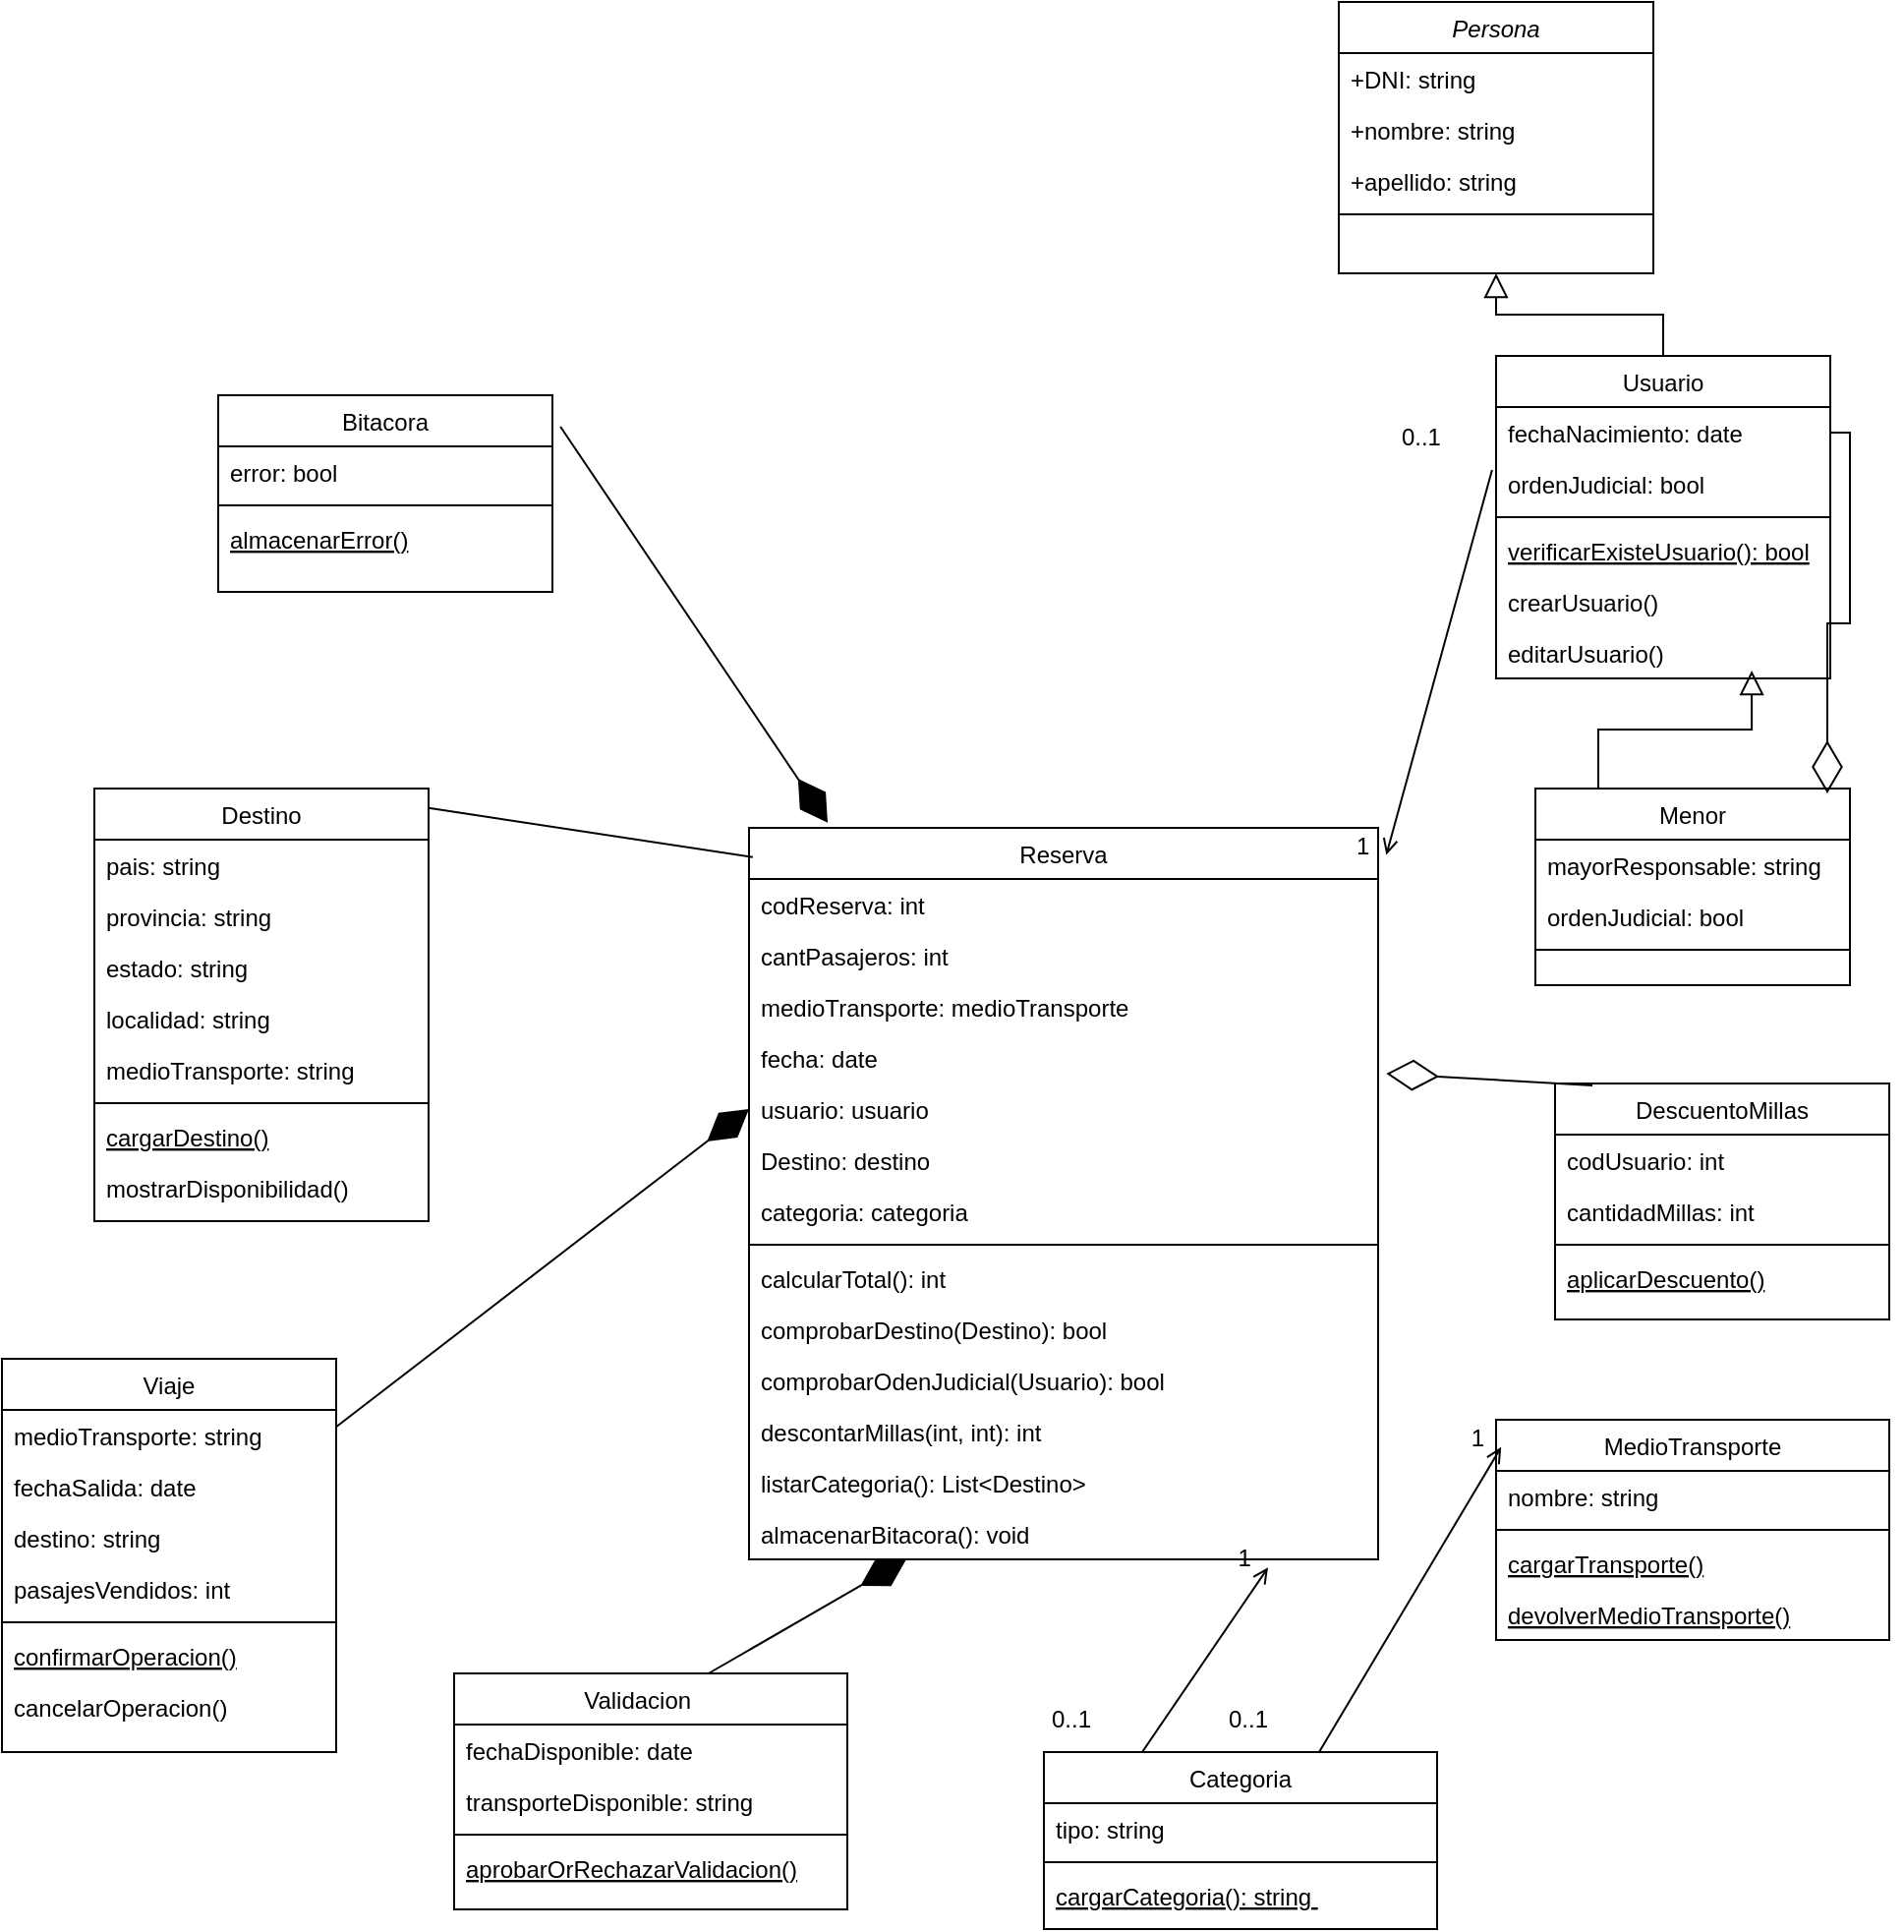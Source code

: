 <mxfile version="21.3.7" type="github">
  <diagram id="C5RBs43oDa-KdzZeNtuy" name="Page-1">
    <mxGraphModel dx="1947" dy="1691" grid="1" gridSize="10" guides="1" tooltips="1" connect="1" arrows="1" fold="1" page="1" pageScale="1" pageWidth="827" pageHeight="1169" math="0" shadow="0">
      <root>
        <mxCell id="WIyWlLk6GJQsqaUBKTNV-0" />
        <mxCell id="WIyWlLk6GJQsqaUBKTNV-1" parent="WIyWlLk6GJQsqaUBKTNV-0" />
        <mxCell id="zkfFHV4jXpPFQw0GAbJ--0" value="Persona" style="swimlane;fontStyle=2;align=center;verticalAlign=top;childLayout=stackLayout;horizontal=1;startSize=26;horizontalStack=0;resizeParent=1;resizeLast=0;collapsible=1;marginBottom=0;rounded=0;shadow=0;strokeWidth=1;" parent="WIyWlLk6GJQsqaUBKTNV-1" vertex="1">
          <mxGeometry x="220" y="-60" width="160" height="138" as="geometry">
            <mxRectangle x="230" y="140" width="160" height="26" as="alternateBounds" />
          </mxGeometry>
        </mxCell>
        <mxCell id="zkfFHV4jXpPFQw0GAbJ--1" value="+DNI: string" style="text;align=left;verticalAlign=top;spacingLeft=4;spacingRight=4;overflow=hidden;rotatable=0;points=[[0,0.5],[1,0.5]];portConstraint=eastwest;" parent="zkfFHV4jXpPFQw0GAbJ--0" vertex="1">
          <mxGeometry y="26" width="160" height="26" as="geometry" />
        </mxCell>
        <mxCell id="zkfFHV4jXpPFQw0GAbJ--2" value="+nombre: string" style="text;align=left;verticalAlign=top;spacingLeft=4;spacingRight=4;overflow=hidden;rotatable=0;points=[[0,0.5],[1,0.5]];portConstraint=eastwest;rounded=0;shadow=0;html=0;" parent="zkfFHV4jXpPFQw0GAbJ--0" vertex="1">
          <mxGeometry y="52" width="160" height="26" as="geometry" />
        </mxCell>
        <mxCell id="zkfFHV4jXpPFQw0GAbJ--3" value="+apellido: string" style="text;align=left;verticalAlign=top;spacingLeft=4;spacingRight=4;overflow=hidden;rotatable=0;points=[[0,0.5],[1,0.5]];portConstraint=eastwest;rounded=0;shadow=0;html=0;" parent="zkfFHV4jXpPFQw0GAbJ--0" vertex="1">
          <mxGeometry y="78" width="160" height="26" as="geometry" />
        </mxCell>
        <mxCell id="zkfFHV4jXpPFQw0GAbJ--4" value="" style="line;html=1;strokeWidth=1;align=left;verticalAlign=middle;spacingTop=-1;spacingLeft=3;spacingRight=3;rotatable=0;labelPosition=right;points=[];portConstraint=eastwest;" parent="zkfFHV4jXpPFQw0GAbJ--0" vertex="1">
          <mxGeometry y="104" width="160" height="8" as="geometry" />
        </mxCell>
        <mxCell id="zkfFHV4jXpPFQw0GAbJ--6" value="Usuario" style="swimlane;fontStyle=0;align=center;verticalAlign=top;childLayout=stackLayout;horizontal=1;startSize=26;horizontalStack=0;resizeParent=1;resizeLast=0;collapsible=1;marginBottom=0;rounded=0;shadow=0;strokeWidth=1;" parent="WIyWlLk6GJQsqaUBKTNV-1" vertex="1">
          <mxGeometry x="300" y="120" width="170" height="164" as="geometry">
            <mxRectangle x="130" y="380" width="160" height="26" as="alternateBounds" />
          </mxGeometry>
        </mxCell>
        <mxCell id="zkfFHV4jXpPFQw0GAbJ--7" value="fechaNacimiento: date" style="text;align=left;verticalAlign=top;spacingLeft=4;spacingRight=4;overflow=hidden;rotatable=0;points=[[0,0.5],[1,0.5]];portConstraint=eastwest;" parent="zkfFHV4jXpPFQw0GAbJ--6" vertex="1">
          <mxGeometry y="26" width="170" height="26" as="geometry" />
        </mxCell>
        <mxCell id="zkfFHV4jXpPFQw0GAbJ--8" value="ordenJudicial: bool" style="text;align=left;verticalAlign=top;spacingLeft=4;spacingRight=4;overflow=hidden;rotatable=0;points=[[0,0.5],[1,0.5]];portConstraint=eastwest;rounded=0;shadow=0;html=0;" parent="zkfFHV4jXpPFQw0GAbJ--6" vertex="1">
          <mxGeometry y="52" width="170" height="26" as="geometry" />
        </mxCell>
        <mxCell id="zkfFHV4jXpPFQw0GAbJ--9" value="" style="line;html=1;strokeWidth=1;align=left;verticalAlign=middle;spacingTop=-1;spacingLeft=3;spacingRight=3;rotatable=0;labelPosition=right;points=[];portConstraint=eastwest;" parent="zkfFHV4jXpPFQw0GAbJ--6" vertex="1">
          <mxGeometry y="78" width="170" height="8" as="geometry" />
        </mxCell>
        <mxCell id="zkfFHV4jXpPFQw0GAbJ--10" value="verificarExisteUsuario(): bool" style="text;align=left;verticalAlign=top;spacingLeft=4;spacingRight=4;overflow=hidden;rotatable=0;points=[[0,0.5],[1,0.5]];portConstraint=eastwest;fontStyle=4" parent="zkfFHV4jXpPFQw0GAbJ--6" vertex="1">
          <mxGeometry y="86" width="170" height="26" as="geometry" />
        </mxCell>
        <mxCell id="zkfFHV4jXpPFQw0GAbJ--11" value="crearUsuario()" style="text;align=left;verticalAlign=top;spacingLeft=4;spacingRight=4;overflow=hidden;rotatable=0;points=[[0,0.5],[1,0.5]];portConstraint=eastwest;" parent="zkfFHV4jXpPFQw0GAbJ--6" vertex="1">
          <mxGeometry y="112" width="170" height="26" as="geometry" />
        </mxCell>
        <mxCell id="2TaZKxI9qG6pk0LQ2D2A-0" value="editarUsuario()" style="text;align=left;verticalAlign=top;spacingLeft=4;spacingRight=4;overflow=hidden;rotatable=0;points=[[0,0.5],[1,0.5]];portConstraint=eastwest;" parent="zkfFHV4jXpPFQw0GAbJ--6" vertex="1">
          <mxGeometry y="138" width="170" height="26" as="geometry" />
        </mxCell>
        <mxCell id="zkfFHV4jXpPFQw0GAbJ--12" value="" style="endArrow=block;endSize=10;endFill=0;shadow=0;strokeWidth=1;rounded=0;edgeStyle=elbowEdgeStyle;elbow=vertical;" parent="WIyWlLk6GJQsqaUBKTNV-1" source="zkfFHV4jXpPFQw0GAbJ--6" target="zkfFHV4jXpPFQw0GAbJ--0" edge="1">
          <mxGeometry width="160" relative="1" as="geometry">
            <mxPoint x="200" y="203" as="sourcePoint" />
            <mxPoint x="200" y="203" as="targetPoint" />
          </mxGeometry>
        </mxCell>
        <mxCell id="zkfFHV4jXpPFQw0GAbJ--13" value="Menor" style="swimlane;fontStyle=0;align=center;verticalAlign=top;childLayout=stackLayout;horizontal=1;startSize=26;horizontalStack=0;resizeParent=1;resizeLast=0;collapsible=1;marginBottom=0;rounded=0;shadow=0;strokeWidth=1;" parent="WIyWlLk6GJQsqaUBKTNV-1" vertex="1">
          <mxGeometry x="320" y="340" width="160" height="100" as="geometry">
            <mxRectangle x="340" y="380" width="170" height="26" as="alternateBounds" />
          </mxGeometry>
        </mxCell>
        <mxCell id="zkfFHV4jXpPFQw0GAbJ--14" value="mayorResponsable: string" style="text;align=left;verticalAlign=top;spacingLeft=4;spacingRight=4;overflow=hidden;rotatable=0;points=[[0,0.5],[1,0.5]];portConstraint=eastwest;" parent="zkfFHV4jXpPFQw0GAbJ--13" vertex="1">
          <mxGeometry y="26" width="160" height="26" as="geometry" />
        </mxCell>
        <mxCell id="2TaZKxI9qG6pk0LQ2D2A-1" value="ordenJudicial: bool" style="text;align=left;verticalAlign=top;spacingLeft=4;spacingRight=4;overflow=hidden;rotatable=0;points=[[0,0.5],[1,0.5]];portConstraint=eastwest;" parent="zkfFHV4jXpPFQw0GAbJ--13" vertex="1">
          <mxGeometry y="52" width="160" height="26" as="geometry" />
        </mxCell>
        <mxCell id="zkfFHV4jXpPFQw0GAbJ--15" value="" style="line;html=1;strokeWidth=1;align=left;verticalAlign=middle;spacingTop=-1;spacingLeft=3;spacingRight=3;rotatable=0;labelPosition=right;points=[];portConstraint=eastwest;" parent="zkfFHV4jXpPFQw0GAbJ--13" vertex="1">
          <mxGeometry y="78" width="160" height="8" as="geometry" />
        </mxCell>
        <mxCell id="zkfFHV4jXpPFQw0GAbJ--17" value="Reserva" style="swimlane;fontStyle=0;align=center;verticalAlign=top;childLayout=stackLayout;horizontal=1;startSize=26;horizontalStack=0;resizeParent=1;resizeLast=0;collapsible=1;marginBottom=0;rounded=0;shadow=0;strokeWidth=1;" parent="WIyWlLk6GJQsqaUBKTNV-1" vertex="1">
          <mxGeometry x="-80" y="360" width="320" height="372" as="geometry">
            <mxRectangle x="550" y="140" width="160" height="26" as="alternateBounds" />
          </mxGeometry>
        </mxCell>
        <mxCell id="zkfFHV4jXpPFQw0GAbJ--18" value="codReserva: int" style="text;align=left;verticalAlign=top;spacingLeft=4;spacingRight=4;overflow=hidden;rotatable=0;points=[[0,0.5],[1,0.5]];portConstraint=eastwest;" parent="zkfFHV4jXpPFQw0GAbJ--17" vertex="1">
          <mxGeometry y="26" width="320" height="26" as="geometry" />
        </mxCell>
        <mxCell id="FnpyqUlaX594mCLfuXLa-0" value="cantPasajeros: int" style="text;align=left;verticalAlign=top;spacingLeft=4;spacingRight=4;overflow=hidden;rotatable=0;points=[[0,0.5],[1,0.5]];portConstraint=eastwest;" vertex="1" parent="zkfFHV4jXpPFQw0GAbJ--17">
          <mxGeometry y="52" width="320" height="26" as="geometry" />
        </mxCell>
        <mxCell id="FnpyqUlaX594mCLfuXLa-1" value="medioTransporte: medioTransporte" style="text;align=left;verticalAlign=top;spacingLeft=4;spacingRight=4;overflow=hidden;rotatable=0;points=[[0,0.5],[1,0.5]];portConstraint=eastwest;" vertex="1" parent="zkfFHV4jXpPFQw0GAbJ--17">
          <mxGeometry y="78" width="320" height="26" as="geometry" />
        </mxCell>
        <mxCell id="zkfFHV4jXpPFQw0GAbJ--19" value="fecha: date" style="text;align=left;verticalAlign=top;spacingLeft=4;spacingRight=4;overflow=hidden;rotatable=0;points=[[0,0.5],[1,0.5]];portConstraint=eastwest;rounded=0;shadow=0;html=0;" parent="zkfFHV4jXpPFQw0GAbJ--17" vertex="1">
          <mxGeometry y="104" width="320" height="26" as="geometry" />
        </mxCell>
        <mxCell id="zkfFHV4jXpPFQw0GAbJ--20" value="usuario: usuario" style="text;align=left;verticalAlign=top;spacingLeft=4;spacingRight=4;overflow=hidden;rotatable=0;points=[[0,0.5],[1,0.5]];portConstraint=eastwest;rounded=0;shadow=0;html=0;" parent="zkfFHV4jXpPFQw0GAbJ--17" vertex="1">
          <mxGeometry y="130" width="320" height="26" as="geometry" />
        </mxCell>
        <mxCell id="2TaZKxI9qG6pk0LQ2D2A-20" value="Destino: destino" style="text;align=left;verticalAlign=top;spacingLeft=4;spacingRight=4;overflow=hidden;rotatable=0;points=[[0,0.5],[1,0.5]];portConstraint=eastwest;rounded=0;shadow=0;html=0;" parent="zkfFHV4jXpPFQw0GAbJ--17" vertex="1">
          <mxGeometry y="156" width="320" height="26" as="geometry" />
        </mxCell>
        <mxCell id="2TaZKxI9qG6pk0LQ2D2A-21" value="categoria: categoria" style="text;align=left;verticalAlign=top;spacingLeft=4;spacingRight=4;overflow=hidden;rotatable=0;points=[[0,0.5],[1,0.5]];portConstraint=eastwest;rounded=0;shadow=0;html=0;" parent="zkfFHV4jXpPFQw0GAbJ--17" vertex="1">
          <mxGeometry y="182" width="320" height="26" as="geometry" />
        </mxCell>
        <mxCell id="zkfFHV4jXpPFQw0GAbJ--23" value="" style="line;html=1;strokeWidth=1;align=left;verticalAlign=middle;spacingTop=-1;spacingLeft=3;spacingRight=3;rotatable=0;labelPosition=right;points=[];portConstraint=eastwest;" parent="zkfFHV4jXpPFQw0GAbJ--17" vertex="1">
          <mxGeometry y="208" width="320" height="8" as="geometry" />
        </mxCell>
        <mxCell id="FnpyqUlaX594mCLfuXLa-4" value="calcularTotal(): int" style="text;align=left;verticalAlign=top;spacingLeft=4;spacingRight=4;overflow=hidden;rotatable=0;points=[[0,0.5],[1,0.5]];portConstraint=eastwest;" vertex="1" parent="zkfFHV4jXpPFQw0GAbJ--17">
          <mxGeometry y="216" width="320" height="26" as="geometry" />
        </mxCell>
        <mxCell id="FnpyqUlaX594mCLfuXLa-6" value="comprobarDestino(Destino): bool" style="text;align=left;verticalAlign=top;spacingLeft=4;spacingRight=4;overflow=hidden;rotatable=0;points=[[0,0.5],[1,0.5]];portConstraint=eastwest;" vertex="1" parent="zkfFHV4jXpPFQw0GAbJ--17">
          <mxGeometry y="242" width="320" height="26" as="geometry" />
        </mxCell>
        <mxCell id="FnpyqUlaX594mCLfuXLa-7" value="comprobarOdenJudicial(Usuario): bool" style="text;align=left;verticalAlign=top;spacingLeft=4;spacingRight=4;overflow=hidden;rotatable=0;points=[[0,0.5],[1,0.5]];portConstraint=eastwest;" vertex="1" parent="zkfFHV4jXpPFQw0GAbJ--17">
          <mxGeometry y="268" width="320" height="26" as="geometry" />
        </mxCell>
        <mxCell id="FnpyqUlaX594mCLfuXLa-8" value="descontarMillas(int, int): int" style="text;align=left;verticalAlign=top;spacingLeft=4;spacingRight=4;overflow=hidden;rotatable=0;points=[[0,0.5],[1,0.5]];portConstraint=eastwest;" vertex="1" parent="zkfFHV4jXpPFQw0GAbJ--17">
          <mxGeometry y="294" width="320" height="26" as="geometry" />
        </mxCell>
        <mxCell id="FnpyqUlaX594mCLfuXLa-5" value="listarCategoria(): List&lt;Destino&gt;" style="text;align=left;verticalAlign=top;spacingLeft=4;spacingRight=4;overflow=hidden;rotatable=0;points=[[0,0.5],[1,0.5]];portConstraint=eastwest;" vertex="1" parent="zkfFHV4jXpPFQw0GAbJ--17">
          <mxGeometry y="320" width="320" height="26" as="geometry" />
        </mxCell>
        <mxCell id="zkfFHV4jXpPFQw0GAbJ--24" value="almacenarBitacora(): void" style="text;align=left;verticalAlign=top;spacingLeft=4;spacingRight=4;overflow=hidden;rotatable=0;points=[[0,0.5],[1,0.5]];portConstraint=eastwest;" parent="zkfFHV4jXpPFQw0GAbJ--17" vertex="1">
          <mxGeometry y="346" width="320" height="26" as="geometry" />
        </mxCell>
        <mxCell id="2TaZKxI9qG6pk0LQ2D2A-10" value="" style="endArrow=block;endSize=10;endFill=0;shadow=0;strokeWidth=1;rounded=0;edgeStyle=elbowEdgeStyle;elbow=vertical;exitX=0.2;exitY=0;exitDx=0;exitDy=0;exitPerimeter=0;entryX=0.765;entryY=0.846;entryDx=0;entryDy=0;entryPerimeter=0;" parent="WIyWlLk6GJQsqaUBKTNV-1" source="zkfFHV4jXpPFQw0GAbJ--13" target="2TaZKxI9qG6pk0LQ2D2A-0" edge="1">
          <mxGeometry width="160" relative="1" as="geometry">
            <mxPoint x="150" y="630" as="sourcePoint" />
            <mxPoint x="245" y="524" as="targetPoint" />
          </mxGeometry>
        </mxCell>
        <mxCell id="2TaZKxI9qG6pk0LQ2D2A-14" value="" style="endArrow=open;shadow=0;strokeWidth=1;rounded=0;endFill=1;elbow=vertical;exitX=-0.012;exitY=0.231;exitDx=0;exitDy=0;exitPerimeter=0;entryX=1.013;entryY=0.037;entryDx=0;entryDy=0;entryPerimeter=0;" parent="WIyWlLk6GJQsqaUBKTNV-1" source="zkfFHV4jXpPFQw0GAbJ--8" target="zkfFHV4jXpPFQw0GAbJ--17" edge="1">
          <mxGeometry x="0.5" y="41" relative="1" as="geometry">
            <mxPoint x="320" y="370" as="sourcePoint" />
            <mxPoint x="660" y="412" as="targetPoint" />
            <mxPoint x="-40" y="32" as="offset" />
          </mxGeometry>
        </mxCell>
        <mxCell id="2TaZKxI9qG6pk0LQ2D2A-15" value="0..1" style="resizable=0;align=left;verticalAlign=bottom;labelBackgroundColor=none;fontSize=12;" parent="2TaZKxI9qG6pk0LQ2D2A-14" connectable="0" vertex="1">
          <mxGeometry x="-1" relative="1" as="geometry">
            <mxPoint x="-48" y="-8" as="offset" />
          </mxGeometry>
        </mxCell>
        <mxCell id="2TaZKxI9qG6pk0LQ2D2A-16" value="1" style="resizable=0;align=right;verticalAlign=bottom;labelBackgroundColor=none;fontSize=12;" parent="2TaZKxI9qG6pk0LQ2D2A-14" connectable="0" vertex="1">
          <mxGeometry x="1" relative="1" as="geometry">
            <mxPoint x="-7" y="4" as="offset" />
          </mxGeometry>
        </mxCell>
        <mxCell id="2TaZKxI9qG6pk0LQ2D2A-22" value="" style="endArrow=diamondThin;endFill=1;endSize=24;html=1;rounded=0;entryX=0.125;entryY=-0.007;entryDx=0;entryDy=0;entryPerimeter=0;exitX=1.024;exitY=0.16;exitDx=0;exitDy=0;exitPerimeter=0;" parent="WIyWlLk6GJQsqaUBKTNV-1" source="2TaZKxI9qG6pk0LQ2D2A-23" target="zkfFHV4jXpPFQw0GAbJ--17" edge="1">
          <mxGeometry width="160" relative="1" as="geometry">
            <mxPoint x="-340" y="200" as="sourcePoint" />
            <mxPoint x="-220" y="369" as="targetPoint" />
          </mxGeometry>
        </mxCell>
        <mxCell id="2TaZKxI9qG6pk0LQ2D2A-23" value="Bitacora" style="swimlane;fontStyle=0;align=center;verticalAlign=top;childLayout=stackLayout;horizontal=1;startSize=26;horizontalStack=0;resizeParent=1;resizeLast=0;collapsible=1;marginBottom=0;rounded=0;shadow=0;strokeWidth=1;" parent="WIyWlLk6GJQsqaUBKTNV-1" vertex="1">
          <mxGeometry x="-350" y="140" width="170" height="100" as="geometry">
            <mxRectangle x="130" y="380" width="160" height="26" as="alternateBounds" />
          </mxGeometry>
        </mxCell>
        <mxCell id="2TaZKxI9qG6pk0LQ2D2A-24" value="error: bool" style="text;align=left;verticalAlign=top;spacingLeft=4;spacingRight=4;overflow=hidden;rotatable=0;points=[[0,0.5],[1,0.5]];portConstraint=eastwest;" parent="2TaZKxI9qG6pk0LQ2D2A-23" vertex="1">
          <mxGeometry y="26" width="170" height="26" as="geometry" />
        </mxCell>
        <mxCell id="2TaZKxI9qG6pk0LQ2D2A-26" value="" style="line;html=1;strokeWidth=1;align=left;verticalAlign=middle;spacingTop=-1;spacingLeft=3;spacingRight=3;rotatable=0;labelPosition=right;points=[];portConstraint=eastwest;" parent="2TaZKxI9qG6pk0LQ2D2A-23" vertex="1">
          <mxGeometry y="52" width="170" height="8" as="geometry" />
        </mxCell>
        <mxCell id="2TaZKxI9qG6pk0LQ2D2A-27" value="almacenarError()" style="text;align=left;verticalAlign=top;spacingLeft=4;spacingRight=4;overflow=hidden;rotatable=0;points=[[0,0.5],[1,0.5]];portConstraint=eastwest;fontStyle=4" parent="2TaZKxI9qG6pk0LQ2D2A-23" vertex="1">
          <mxGeometry y="60" width="170" height="26" as="geometry" />
        </mxCell>
        <mxCell id="2TaZKxI9qG6pk0LQ2D2A-31" value="Destino" style="swimlane;fontStyle=0;align=center;verticalAlign=top;childLayout=stackLayout;horizontal=1;startSize=26;horizontalStack=0;resizeParent=1;resizeLast=0;collapsible=1;marginBottom=0;rounded=0;shadow=0;strokeWidth=1;" parent="WIyWlLk6GJQsqaUBKTNV-1" vertex="1">
          <mxGeometry x="-413" y="340" width="170" height="220" as="geometry">
            <mxRectangle x="130" y="380" width="160" height="26" as="alternateBounds" />
          </mxGeometry>
        </mxCell>
        <mxCell id="2TaZKxI9qG6pk0LQ2D2A-32" value="pais: string" style="text;align=left;verticalAlign=top;spacingLeft=4;spacingRight=4;overflow=hidden;rotatable=0;points=[[0,0.5],[1,0.5]];portConstraint=eastwest;" parent="2TaZKxI9qG6pk0LQ2D2A-31" vertex="1">
          <mxGeometry y="26" width="170" height="26" as="geometry" />
        </mxCell>
        <mxCell id="2TaZKxI9qG6pk0LQ2D2A-33" value="provincia: string" style="text;align=left;verticalAlign=top;spacingLeft=4;spacingRight=4;overflow=hidden;rotatable=0;points=[[0,0.5],[1,0.5]];portConstraint=eastwest;rounded=0;shadow=0;html=0;" parent="2TaZKxI9qG6pk0LQ2D2A-31" vertex="1">
          <mxGeometry y="52" width="170" height="26" as="geometry" />
        </mxCell>
        <mxCell id="2TaZKxI9qG6pk0LQ2D2A-38" value="estado: string" style="text;align=left;verticalAlign=top;spacingLeft=4;spacingRight=4;overflow=hidden;rotatable=0;points=[[0,0.5],[1,0.5]];portConstraint=eastwest;rounded=0;shadow=0;html=0;" parent="2TaZKxI9qG6pk0LQ2D2A-31" vertex="1">
          <mxGeometry y="78" width="170" height="26" as="geometry" />
        </mxCell>
        <mxCell id="2TaZKxI9qG6pk0LQ2D2A-39" value="localidad: string" style="text;align=left;verticalAlign=top;spacingLeft=4;spacingRight=4;overflow=hidden;rotatable=0;points=[[0,0.5],[1,0.5]];portConstraint=eastwest;rounded=0;shadow=0;html=0;" parent="2TaZKxI9qG6pk0LQ2D2A-31" vertex="1">
          <mxGeometry y="104" width="170" height="26" as="geometry" />
        </mxCell>
        <mxCell id="2TaZKxI9qG6pk0LQ2D2A-40" value="medioTransporte: string" style="text;align=left;verticalAlign=top;spacingLeft=4;spacingRight=4;overflow=hidden;rotatable=0;points=[[0,0.5],[1,0.5]];portConstraint=eastwest;rounded=0;shadow=0;html=0;" parent="2TaZKxI9qG6pk0LQ2D2A-31" vertex="1">
          <mxGeometry y="130" width="170" height="26" as="geometry" />
        </mxCell>
        <mxCell id="2TaZKxI9qG6pk0LQ2D2A-34" value="" style="line;html=1;strokeWidth=1;align=left;verticalAlign=middle;spacingTop=-1;spacingLeft=3;spacingRight=3;rotatable=0;labelPosition=right;points=[];portConstraint=eastwest;" parent="2TaZKxI9qG6pk0LQ2D2A-31" vertex="1">
          <mxGeometry y="156" width="170" height="8" as="geometry" />
        </mxCell>
        <mxCell id="2TaZKxI9qG6pk0LQ2D2A-35" value="cargarDestino()" style="text;align=left;verticalAlign=top;spacingLeft=4;spacingRight=4;overflow=hidden;rotatable=0;points=[[0,0.5],[1,0.5]];portConstraint=eastwest;fontStyle=4" parent="2TaZKxI9qG6pk0LQ2D2A-31" vertex="1">
          <mxGeometry y="164" width="170" height="26" as="geometry" />
        </mxCell>
        <mxCell id="2TaZKxI9qG6pk0LQ2D2A-36" value="mostrarDisponibilidad()" style="text;align=left;verticalAlign=top;spacingLeft=4;spacingRight=4;overflow=hidden;rotatable=0;points=[[0,0.5],[1,0.5]];portConstraint=eastwest;" parent="2TaZKxI9qG6pk0LQ2D2A-31" vertex="1">
          <mxGeometry y="190" width="170" height="26" as="geometry" />
        </mxCell>
        <mxCell id="2TaZKxI9qG6pk0LQ2D2A-42" value="" style="endArrow=none;html=1;rounded=0;exitX=1;exitY=0.045;exitDx=0;exitDy=0;exitPerimeter=0;entryX=0.006;entryY=0.04;entryDx=0;entryDy=0;entryPerimeter=0;" parent="WIyWlLk6GJQsqaUBKTNV-1" source="2TaZKxI9qG6pk0LQ2D2A-31" target="zkfFHV4jXpPFQw0GAbJ--17" edge="1">
          <mxGeometry width="50" height="50" relative="1" as="geometry">
            <mxPoint x="-380" y="320" as="sourcePoint" />
            <mxPoint x="-160" y="380" as="targetPoint" />
          </mxGeometry>
        </mxCell>
        <mxCell id="2TaZKxI9qG6pk0LQ2D2A-47" value="" style="endArrow=diamondThin;endFill=1;endSize=24;html=1;rounded=0;entryX=0;entryY=0.5;entryDx=0;entryDy=0;" parent="WIyWlLk6GJQsqaUBKTNV-1" source="2TaZKxI9qG6pk0LQ2D2A-58" target="zkfFHV4jXpPFQw0GAbJ--20" edge="1">
          <mxGeometry width="160" relative="1" as="geometry">
            <mxPoint x="-280" y="680" as="sourcePoint" />
            <mxPoint x="-250" y="540" as="targetPoint" />
          </mxGeometry>
        </mxCell>
        <mxCell id="2TaZKxI9qG6pk0LQ2D2A-58" value="Viaje" style="swimlane;fontStyle=0;align=center;verticalAlign=top;childLayout=stackLayout;horizontal=1;startSize=26;horizontalStack=0;resizeParent=1;resizeLast=0;collapsible=1;marginBottom=0;rounded=0;shadow=0;strokeWidth=1;" parent="WIyWlLk6GJQsqaUBKTNV-1" vertex="1">
          <mxGeometry x="-460" y="630" width="170" height="200" as="geometry">
            <mxRectangle x="130" y="380" width="160" height="26" as="alternateBounds" />
          </mxGeometry>
        </mxCell>
        <mxCell id="2TaZKxI9qG6pk0LQ2D2A-59" value="medioTransporte: string" style="text;align=left;verticalAlign=top;spacingLeft=4;spacingRight=4;overflow=hidden;rotatable=0;points=[[0,0.5],[1,0.5]];portConstraint=eastwest;" parent="2TaZKxI9qG6pk0LQ2D2A-58" vertex="1">
          <mxGeometry y="26" width="170" height="26" as="geometry" />
        </mxCell>
        <mxCell id="2TaZKxI9qG6pk0LQ2D2A-60" value="fechaSalida: date" style="text;align=left;verticalAlign=top;spacingLeft=4;spacingRight=4;overflow=hidden;rotatable=0;points=[[0,0.5],[1,0.5]];portConstraint=eastwest;rounded=0;shadow=0;html=0;" parent="2TaZKxI9qG6pk0LQ2D2A-58" vertex="1">
          <mxGeometry y="52" width="170" height="26" as="geometry" />
        </mxCell>
        <mxCell id="2TaZKxI9qG6pk0LQ2D2A-61" value="destino: string" style="text;align=left;verticalAlign=top;spacingLeft=4;spacingRight=4;overflow=hidden;rotatable=0;points=[[0,0.5],[1,0.5]];portConstraint=eastwest;rounded=0;shadow=0;html=0;" parent="2TaZKxI9qG6pk0LQ2D2A-58" vertex="1">
          <mxGeometry y="78" width="170" height="26" as="geometry" />
        </mxCell>
        <mxCell id="2TaZKxI9qG6pk0LQ2D2A-62" value="pasajesVendidos: int" style="text;align=left;verticalAlign=top;spacingLeft=4;spacingRight=4;overflow=hidden;rotatable=0;points=[[0,0.5],[1,0.5]];portConstraint=eastwest;rounded=0;shadow=0;html=0;" parent="2TaZKxI9qG6pk0LQ2D2A-58" vertex="1">
          <mxGeometry y="104" width="170" height="26" as="geometry" />
        </mxCell>
        <mxCell id="2TaZKxI9qG6pk0LQ2D2A-64" value="" style="line;html=1;strokeWidth=1;align=left;verticalAlign=middle;spacingTop=-1;spacingLeft=3;spacingRight=3;rotatable=0;labelPosition=right;points=[];portConstraint=eastwest;" parent="2TaZKxI9qG6pk0LQ2D2A-58" vertex="1">
          <mxGeometry y="130" width="170" height="8" as="geometry" />
        </mxCell>
        <mxCell id="2TaZKxI9qG6pk0LQ2D2A-65" value="confirmarOperacion()" style="text;align=left;verticalAlign=top;spacingLeft=4;spacingRight=4;overflow=hidden;rotatable=0;points=[[0,0.5],[1,0.5]];portConstraint=eastwest;fontStyle=4" parent="2TaZKxI9qG6pk0LQ2D2A-58" vertex="1">
          <mxGeometry y="138" width="170" height="26" as="geometry" />
        </mxCell>
        <mxCell id="2TaZKxI9qG6pk0LQ2D2A-66" value="cancelarOperacion()" style="text;align=left;verticalAlign=top;spacingLeft=4;spacingRight=4;overflow=hidden;rotatable=0;points=[[0,0.5],[1,0.5]];portConstraint=eastwest;" parent="2TaZKxI9qG6pk0LQ2D2A-58" vertex="1">
          <mxGeometry y="164" width="170" height="26" as="geometry" />
        </mxCell>
        <mxCell id="2TaZKxI9qG6pk0LQ2D2A-69" value="" style="endArrow=diamondThin;endFill=1;endSize=24;html=1;rounded=0;exitX=0.647;exitY=0;exitDx=0;exitDy=0;exitPerimeter=0;entryX=0.25;entryY=1;entryDx=0;entryDy=0;" parent="WIyWlLk6GJQsqaUBKTNV-1" source="2TaZKxI9qG6pk0LQ2D2A-78" edge="1" target="zkfFHV4jXpPFQw0GAbJ--17">
          <mxGeometry width="160" relative="1" as="geometry">
            <mxPoint x="-80" y="750" as="sourcePoint" />
            <mxPoint x="-50" y="620" as="targetPoint" />
          </mxGeometry>
        </mxCell>
        <mxCell id="2TaZKxI9qG6pk0LQ2D2A-70" value="DescuentoMillas" style="swimlane;fontStyle=0;align=center;verticalAlign=top;childLayout=stackLayout;horizontal=1;startSize=26;horizontalStack=0;resizeParent=1;resizeLast=0;collapsible=1;marginBottom=0;rounded=0;shadow=0;strokeWidth=1;" parent="WIyWlLk6GJQsqaUBKTNV-1" vertex="1">
          <mxGeometry x="330" y="490" width="170" height="120" as="geometry">
            <mxRectangle x="130" y="380" width="160" height="26" as="alternateBounds" />
          </mxGeometry>
        </mxCell>
        <mxCell id="2TaZKxI9qG6pk0LQ2D2A-71" value="codUsuario: int" style="text;align=left;verticalAlign=top;spacingLeft=4;spacingRight=4;overflow=hidden;rotatable=0;points=[[0,0.5],[1,0.5]];portConstraint=eastwest;" parent="2TaZKxI9qG6pk0LQ2D2A-70" vertex="1">
          <mxGeometry y="26" width="170" height="26" as="geometry" />
        </mxCell>
        <mxCell id="2TaZKxI9qG6pk0LQ2D2A-72" value="cantidadMillas: int" style="text;align=left;verticalAlign=top;spacingLeft=4;spacingRight=4;overflow=hidden;rotatable=0;points=[[0,0.5],[1,0.5]];portConstraint=eastwest;rounded=0;shadow=0;html=0;" parent="2TaZKxI9qG6pk0LQ2D2A-70" vertex="1">
          <mxGeometry y="52" width="170" height="26" as="geometry" />
        </mxCell>
        <mxCell id="2TaZKxI9qG6pk0LQ2D2A-75" value="" style="line;html=1;strokeWidth=1;align=left;verticalAlign=middle;spacingTop=-1;spacingLeft=3;spacingRight=3;rotatable=0;labelPosition=right;points=[];portConstraint=eastwest;" parent="2TaZKxI9qG6pk0LQ2D2A-70" vertex="1">
          <mxGeometry y="78" width="170" height="8" as="geometry" />
        </mxCell>
        <mxCell id="2TaZKxI9qG6pk0LQ2D2A-76" value="aplicarDescuento()" style="text;align=left;verticalAlign=top;spacingLeft=4;spacingRight=4;overflow=hidden;rotatable=0;points=[[0,0.5],[1,0.5]];portConstraint=eastwest;fontStyle=4" parent="2TaZKxI9qG6pk0LQ2D2A-70" vertex="1">
          <mxGeometry y="86" width="170" height="26" as="geometry" />
        </mxCell>
        <mxCell id="2TaZKxI9qG6pk0LQ2D2A-78" value="Validacion    " style="swimlane;fontStyle=0;align=center;verticalAlign=top;childLayout=stackLayout;horizontal=1;startSize=26;horizontalStack=0;resizeParent=1;resizeLast=0;collapsible=1;marginBottom=0;rounded=0;shadow=0;strokeWidth=1;" parent="WIyWlLk6GJQsqaUBKTNV-1" vertex="1">
          <mxGeometry x="-230" y="790" width="200" height="120" as="geometry">
            <mxRectangle x="130" y="380" width="160" height="26" as="alternateBounds" />
          </mxGeometry>
        </mxCell>
        <mxCell id="2TaZKxI9qG6pk0LQ2D2A-79" value="fechaDisponible: date" style="text;align=left;verticalAlign=top;spacingLeft=4;spacingRight=4;overflow=hidden;rotatable=0;points=[[0,0.5],[1,0.5]];portConstraint=eastwest;" parent="2TaZKxI9qG6pk0LQ2D2A-78" vertex="1">
          <mxGeometry y="26" width="200" height="26" as="geometry" />
        </mxCell>
        <mxCell id="2TaZKxI9qG6pk0LQ2D2A-80" value="transporteDisponible: string" style="text;align=left;verticalAlign=top;spacingLeft=4;spacingRight=4;overflow=hidden;rotatable=0;points=[[0,0.5],[1,0.5]];portConstraint=eastwest;rounded=0;shadow=0;html=0;" parent="2TaZKxI9qG6pk0LQ2D2A-78" vertex="1">
          <mxGeometry y="52" width="200" height="26" as="geometry" />
        </mxCell>
        <mxCell id="2TaZKxI9qG6pk0LQ2D2A-81" value="" style="line;html=1;strokeWidth=1;align=left;verticalAlign=middle;spacingTop=-1;spacingLeft=3;spacingRight=3;rotatable=0;labelPosition=right;points=[];portConstraint=eastwest;" parent="2TaZKxI9qG6pk0LQ2D2A-78" vertex="1">
          <mxGeometry y="78" width="200" height="8" as="geometry" />
        </mxCell>
        <mxCell id="2TaZKxI9qG6pk0LQ2D2A-82" value="aprobarOrRechazarValidacion()" style="text;align=left;verticalAlign=top;spacingLeft=4;spacingRight=4;overflow=hidden;rotatable=0;points=[[0,0.5],[1,0.5]];portConstraint=eastwest;fontStyle=4" parent="2TaZKxI9qG6pk0LQ2D2A-78" vertex="1">
          <mxGeometry y="86" width="200" height="26" as="geometry" />
        </mxCell>
        <mxCell id="2TaZKxI9qG6pk0LQ2D2A-83" value="" style="endArrow=diamondThin;endFill=0;endSize=24;html=1;rounded=0;entryX=1.013;entryY=0.808;entryDx=0;entryDy=0;entryPerimeter=0;exitX=0.112;exitY=0.008;exitDx=0;exitDy=0;exitPerimeter=0;" parent="WIyWlLk6GJQsqaUBKTNV-1" source="2TaZKxI9qG6pk0LQ2D2A-70" target="zkfFHV4jXpPFQw0GAbJ--19" edge="1">
          <mxGeometry width="160" relative="1" as="geometry">
            <mxPoint x="80" y="530" as="sourcePoint" />
            <mxPoint x="90" y="430" as="targetPoint" />
          </mxGeometry>
        </mxCell>
        <mxCell id="2TaZKxI9qG6pk0LQ2D2A-84" value="" style="endArrow=diamondThin;endFill=0;endSize=24;html=1;rounded=0;entryX=0.928;entryY=0.025;entryDx=0;entryDy=0;entryPerimeter=0;exitX=1;exitY=0.5;exitDx=0;exitDy=0;edgeStyle=orthogonalEdgeStyle;" parent="WIyWlLk6GJQsqaUBKTNV-1" source="zkfFHV4jXpPFQw0GAbJ--7" target="zkfFHV4jXpPFQw0GAbJ--13" edge="1">
          <mxGeometry width="160" relative="1" as="geometry">
            <mxPoint x="330" y="300" as="sourcePoint" />
            <mxPoint x="280" y="310" as="targetPoint" />
          </mxGeometry>
        </mxCell>
        <mxCell id="2TaZKxI9qG6pk0LQ2D2A-86" value="Categoria" style="swimlane;fontStyle=0;align=center;verticalAlign=top;childLayout=stackLayout;horizontal=1;startSize=26;horizontalStack=0;resizeParent=1;resizeLast=0;collapsible=1;marginBottom=0;rounded=0;shadow=0;strokeWidth=1;" parent="WIyWlLk6GJQsqaUBKTNV-1" vertex="1">
          <mxGeometry x="70" y="830" width="200" height="90" as="geometry">
            <mxRectangle x="130" y="380" width="160" height="26" as="alternateBounds" />
          </mxGeometry>
        </mxCell>
        <mxCell id="2TaZKxI9qG6pk0LQ2D2A-87" value="tipo: string" style="text;align=left;verticalAlign=top;spacingLeft=4;spacingRight=4;overflow=hidden;rotatable=0;points=[[0,0.5],[1,0.5]];portConstraint=eastwest;" parent="2TaZKxI9qG6pk0LQ2D2A-86" vertex="1">
          <mxGeometry y="26" width="200" height="26" as="geometry" />
        </mxCell>
        <mxCell id="2TaZKxI9qG6pk0LQ2D2A-89" value="" style="line;html=1;strokeWidth=1;align=left;verticalAlign=middle;spacingTop=-1;spacingLeft=3;spacingRight=3;rotatable=0;labelPosition=right;points=[];portConstraint=eastwest;" parent="2TaZKxI9qG6pk0LQ2D2A-86" vertex="1">
          <mxGeometry y="52" width="200" height="8" as="geometry" />
        </mxCell>
        <mxCell id="2TaZKxI9qG6pk0LQ2D2A-90" value="cargarCategoria(): string " style="text;align=left;verticalAlign=top;spacingLeft=4;spacingRight=4;overflow=hidden;rotatable=0;points=[[0,0.5],[1,0.5]];portConstraint=eastwest;fontStyle=4" parent="2TaZKxI9qG6pk0LQ2D2A-86" vertex="1">
          <mxGeometry y="60" width="200" height="26" as="geometry" />
        </mxCell>
        <mxCell id="2TaZKxI9qG6pk0LQ2D2A-92" value="" style="endArrow=open;shadow=0;strokeWidth=1;rounded=0;endFill=1;elbow=vertical;exitX=0.25;exitY=0;exitDx=0;exitDy=0;entryX=0.825;entryY=1.161;entryDx=0;entryDy=0;entryPerimeter=0;" parent="WIyWlLk6GJQsqaUBKTNV-1" source="2TaZKxI9qG6pk0LQ2D2A-86" target="zkfFHV4jXpPFQw0GAbJ--24" edge="1">
          <mxGeometry x="0.5" y="41" relative="1" as="geometry">
            <mxPoint x="86" y="707" as="sourcePoint" />
            <mxPoint x="-40" y="670" as="targetPoint" />
            <mxPoint x="-40" y="32" as="offset" />
          </mxGeometry>
        </mxCell>
        <mxCell id="2TaZKxI9qG6pk0LQ2D2A-93" value="0..1" style="resizable=0;align=left;verticalAlign=bottom;labelBackgroundColor=none;fontSize=12;" parent="2TaZKxI9qG6pk0LQ2D2A-92" connectable="0" vertex="1">
          <mxGeometry x="-1" relative="1" as="geometry">
            <mxPoint x="-48" y="-8" as="offset" />
          </mxGeometry>
        </mxCell>
        <mxCell id="2TaZKxI9qG6pk0LQ2D2A-94" value="1" style="resizable=0;align=right;verticalAlign=bottom;labelBackgroundColor=none;fontSize=12;" parent="2TaZKxI9qG6pk0LQ2D2A-92" connectable="0" vertex="1">
          <mxGeometry x="1" relative="1" as="geometry">
            <mxPoint x="-7" y="4" as="offset" />
          </mxGeometry>
        </mxCell>
        <mxCell id="2TaZKxI9qG6pk0LQ2D2A-95" value="MedioTransporte" style="swimlane;fontStyle=0;align=center;verticalAlign=top;childLayout=stackLayout;horizontal=1;startSize=26;horizontalStack=0;resizeParent=1;resizeLast=0;collapsible=1;marginBottom=0;rounded=0;shadow=0;strokeWidth=1;" parent="WIyWlLk6GJQsqaUBKTNV-1" vertex="1">
          <mxGeometry x="300" y="661" width="200" height="112" as="geometry">
            <mxRectangle x="130" y="380" width="160" height="26" as="alternateBounds" />
          </mxGeometry>
        </mxCell>
        <mxCell id="2TaZKxI9qG6pk0LQ2D2A-96" value="nombre: string" style="text;align=left;verticalAlign=top;spacingLeft=4;spacingRight=4;overflow=hidden;rotatable=0;points=[[0,0.5],[1,0.5]];portConstraint=eastwest;" parent="2TaZKxI9qG6pk0LQ2D2A-95" vertex="1">
          <mxGeometry y="26" width="200" height="26" as="geometry" />
        </mxCell>
        <mxCell id="2TaZKxI9qG6pk0LQ2D2A-97" value="" style="line;html=1;strokeWidth=1;align=left;verticalAlign=middle;spacingTop=-1;spacingLeft=3;spacingRight=3;rotatable=0;labelPosition=right;points=[];portConstraint=eastwest;" parent="2TaZKxI9qG6pk0LQ2D2A-95" vertex="1">
          <mxGeometry y="52" width="200" height="8" as="geometry" />
        </mxCell>
        <mxCell id="2TaZKxI9qG6pk0LQ2D2A-98" value="cargarTransporte()" style="text;align=left;verticalAlign=top;spacingLeft=4;spacingRight=4;overflow=hidden;rotatable=0;points=[[0,0.5],[1,0.5]];portConstraint=eastwest;fontStyle=4" parent="2TaZKxI9qG6pk0LQ2D2A-95" vertex="1">
          <mxGeometry y="60" width="200" height="26" as="geometry" />
        </mxCell>
        <mxCell id="2TaZKxI9qG6pk0LQ2D2A-102" value="devolverMedioTransporte()" style="text;align=left;verticalAlign=top;spacingLeft=4;spacingRight=4;overflow=hidden;rotatable=0;points=[[0,0.5],[1,0.5]];portConstraint=eastwest;fontStyle=4" parent="2TaZKxI9qG6pk0LQ2D2A-95" vertex="1">
          <mxGeometry y="86" width="200" height="26" as="geometry" />
        </mxCell>
        <mxCell id="2TaZKxI9qG6pk0LQ2D2A-99" value="" style="endArrow=open;shadow=0;strokeWidth=1;rounded=0;endFill=1;elbow=vertical;entryX=0.013;entryY=0.124;entryDx=0;entryDy=0;entryPerimeter=0;" parent="WIyWlLk6GJQsqaUBKTNV-1" target="2TaZKxI9qG6pk0LQ2D2A-95" edge="1">
          <mxGeometry x="0.5" y="41" relative="1" as="geometry">
            <mxPoint x="210" y="830" as="sourcePoint" />
            <mxPoint x="-28" y="668" as="targetPoint" />
            <mxPoint x="-40" y="32" as="offset" />
          </mxGeometry>
        </mxCell>
        <mxCell id="2TaZKxI9qG6pk0LQ2D2A-100" value="0..1" style="resizable=0;align=left;verticalAlign=bottom;labelBackgroundColor=none;fontSize=12;" parent="2TaZKxI9qG6pk0LQ2D2A-99" connectable="0" vertex="1">
          <mxGeometry x="-1" relative="1" as="geometry">
            <mxPoint x="-48" y="-8" as="offset" />
          </mxGeometry>
        </mxCell>
        <mxCell id="2TaZKxI9qG6pk0LQ2D2A-101" value="1" style="resizable=0;align=right;verticalAlign=bottom;labelBackgroundColor=none;fontSize=12;" parent="2TaZKxI9qG6pk0LQ2D2A-99" connectable="0" vertex="1">
          <mxGeometry x="1" relative="1" as="geometry">
            <mxPoint x="-7" y="4" as="offset" />
          </mxGeometry>
        </mxCell>
      </root>
    </mxGraphModel>
  </diagram>
</mxfile>
